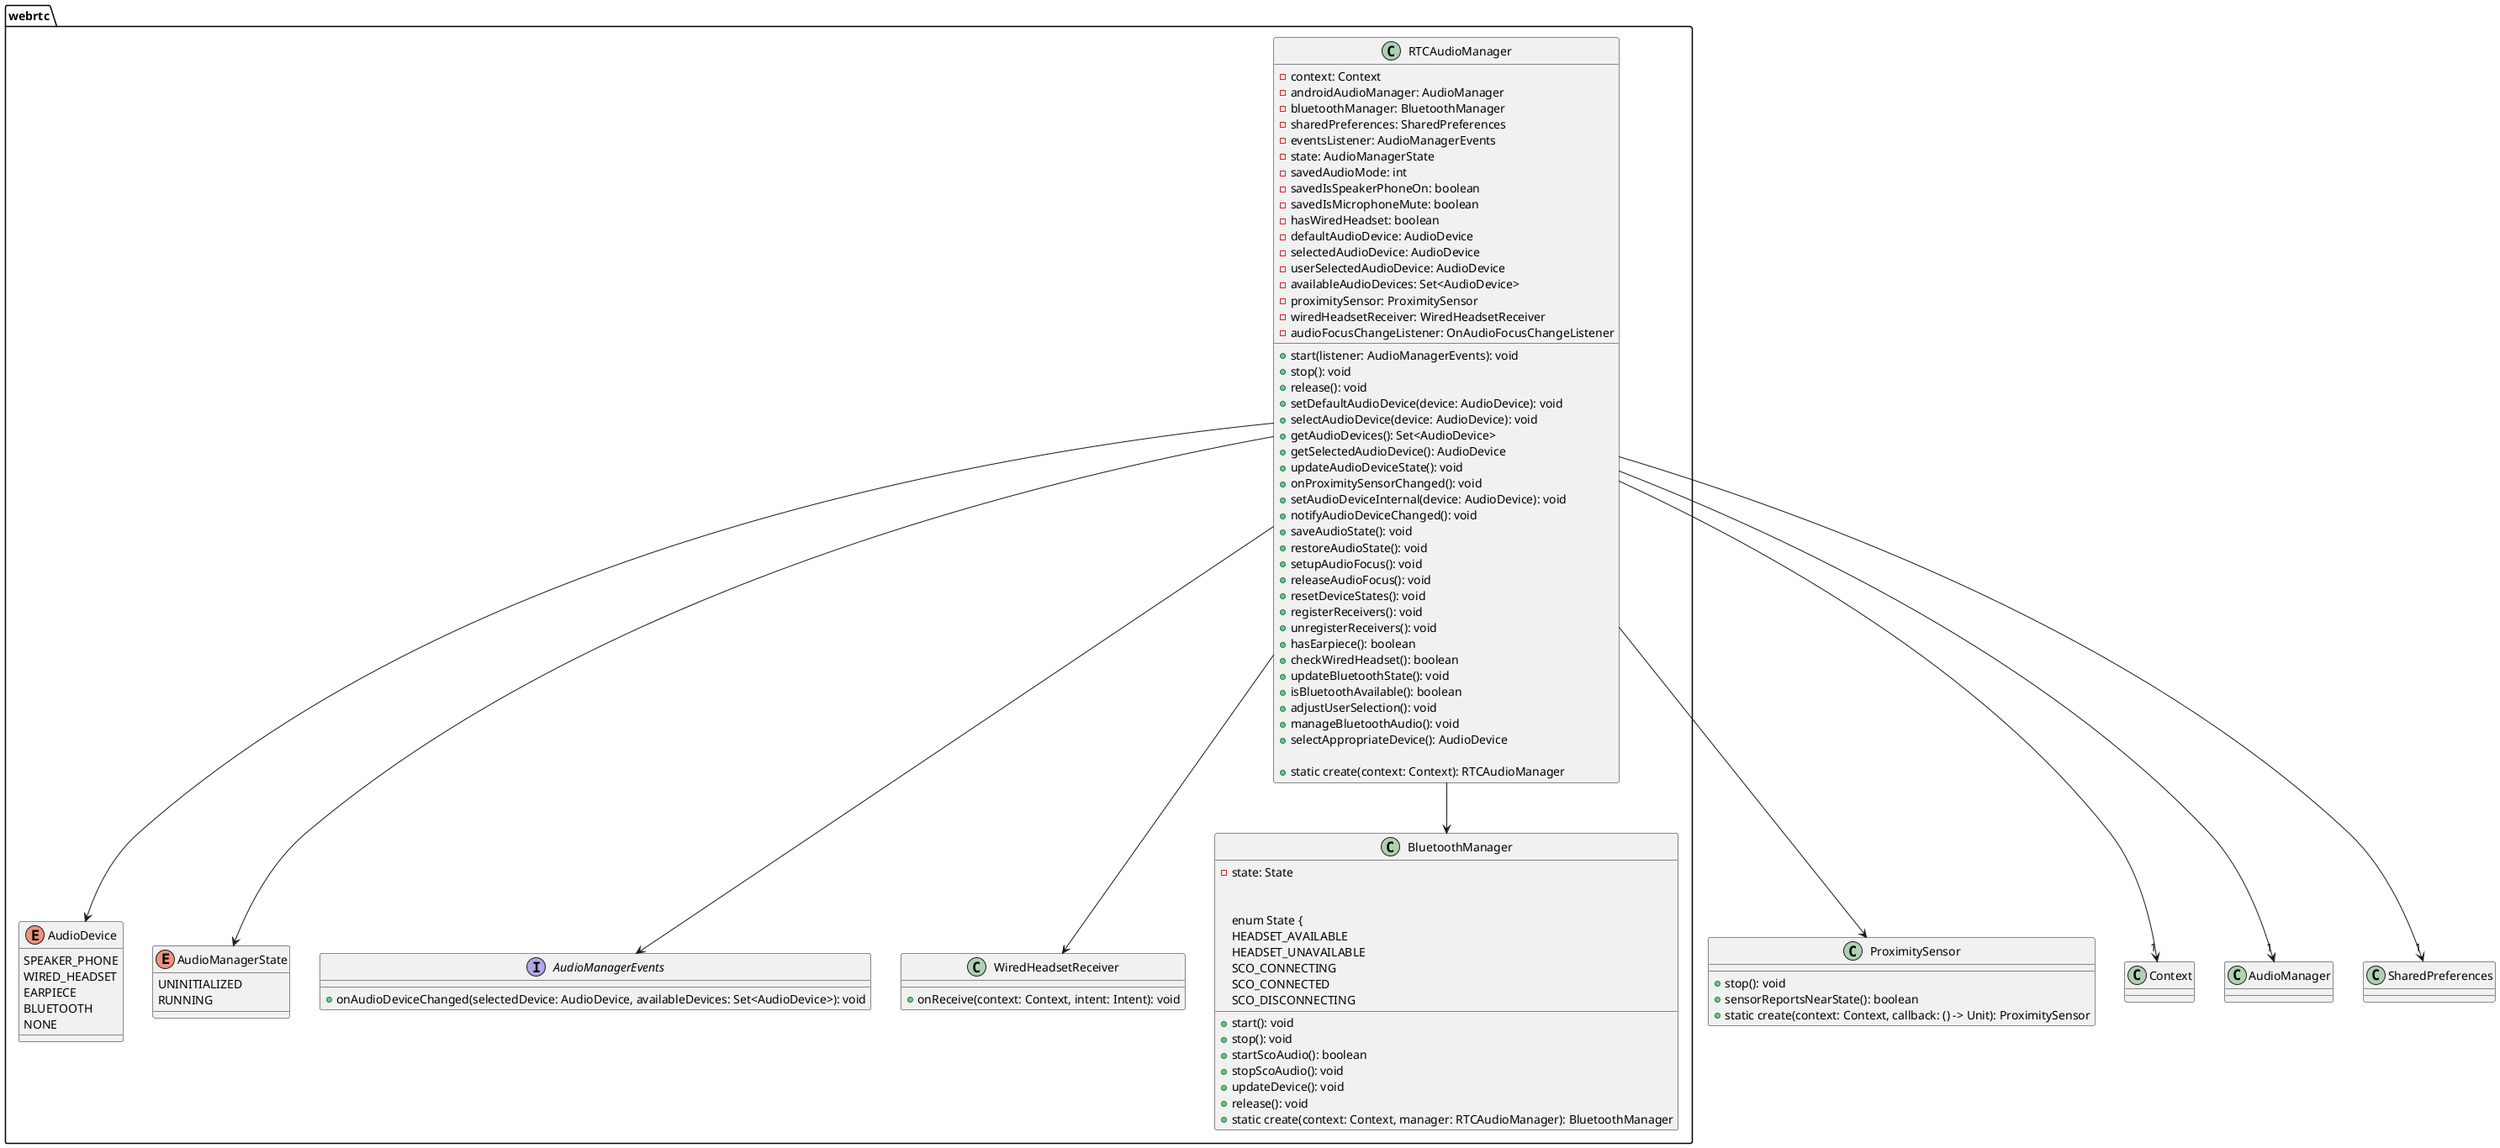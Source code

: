@startuml
package webrtc {
    class RTCAudioManager {
        - context: Context
        - androidAudioManager: AudioManager
        - bluetoothManager: BluetoothManager
        - sharedPreferences: SharedPreferences
        - eventsListener: AudioManagerEvents
        - state: AudioManagerState
        - savedAudioMode: int
        - savedIsSpeakerPhoneOn: boolean
        - savedIsMicrophoneMute: boolean
        - hasWiredHeadset: boolean
        - defaultAudioDevice: AudioDevice
        - selectedAudioDevice: AudioDevice
        - userSelectedAudioDevice: AudioDevice
        - availableAudioDevices: Set<AudioDevice>
        - proximitySensor: ProximitySensor
        - wiredHeadsetReceiver: WiredHeadsetReceiver
        - audioFocusChangeListener: OnAudioFocusChangeListener

        + start(listener: AudioManagerEvents): void
        + stop(): void
        + release(): void
        + setDefaultAudioDevice(device: AudioDevice): void
        + selectAudioDevice(device: AudioDevice): void
        + getAudioDevices(): Set<AudioDevice>
        + getSelectedAudioDevice(): AudioDevice
        + updateAudioDeviceState(): void
        + onProximitySensorChanged(): void
        + setAudioDeviceInternal(device: AudioDevice): void
        + notifyAudioDeviceChanged(): void
        + saveAudioState(): void
        + restoreAudioState(): void
        + setupAudioFocus(): void
        + releaseAudioFocus(): void
        + resetDeviceStates(): void
        + registerReceivers(): void
        + unregisterReceivers(): void
        + hasEarpiece(): boolean
        + checkWiredHeadset(): boolean
        + updateBluetoothState(): void
        + isBluetoothAvailable(): boolean
        + adjustUserSelection(): void
        + manageBluetoothAudio(): void
        + selectAppropriateDevice(): AudioDevice

        + static create(context: Context): RTCAudioManager
    }

    enum AudioDevice {
        SPEAKER_PHONE
        WIRED_HEADSET
        EARPIECE
        BLUETOOTH
        NONE
    }

    enum AudioManagerState {
        UNINITIALIZED
        RUNNING
    }

    interface AudioManagerEvents {
        + onAudioDeviceChanged(selectedDevice: AudioDevice, availableDevices: Set<AudioDevice>): void
    }

    class WiredHeadsetReceiver {
        + onReceive(context: Context, intent: Intent): void
    }

    class BluetoothManager {
        + start(): void
        + stop(): void
        + startScoAudio(): boolean
        + stopScoAudio(): void
        + updateDevice(): void
        + release(): void
        - state: State

        + static create(context: Context, manager: RTCAudioManager): BluetoothManager

        enum State {
            HEADSET_AVAILABLE
            HEADSET_UNAVAILABLE
            SCO_CONNECTING
            SCO_CONNECTED
            SCO_DISCONNECTING
        }

    }

    class ProximitySensor {
        + stop(): void
        + sensorReportsNearState(): boolean
        + static create(context: Context, callback: () -> Unit): ProximitySensor
    }

    RTCAudioManager --> AudioManagerEvents
    RTCAudioManager --> BluetoothManager
    RTCAudioManager --> ProximitySensor
    RTCAudioManager --> WiredHeadsetReceiver
    RTCAudioManager --> AudioDevice
    RTCAudioManager --> AudioManagerState

    RTCAudioManager --> "1" Context
    RTCAudioManager --> "1" AudioManager
    RTCAudioManager --> "1" SharedPreferences
}
@enduml
